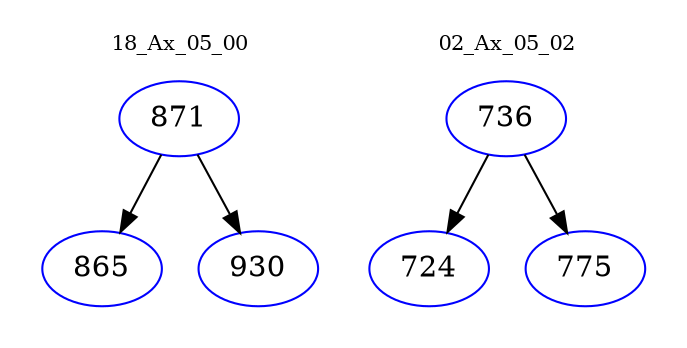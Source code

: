 digraph{
subgraph cluster_0 {
color = white
label = "18_Ax_05_00";
fontsize=10;
T0_871 [label="871", color="blue"]
T0_871 -> T0_865 [color="black"]
T0_865 [label="865", color="blue"]
T0_871 -> T0_930 [color="black"]
T0_930 [label="930", color="blue"]
}
subgraph cluster_1 {
color = white
label = "02_Ax_05_02";
fontsize=10;
T1_736 [label="736", color="blue"]
T1_736 -> T1_724 [color="black"]
T1_724 [label="724", color="blue"]
T1_736 -> T1_775 [color="black"]
T1_775 [label="775", color="blue"]
}
}
